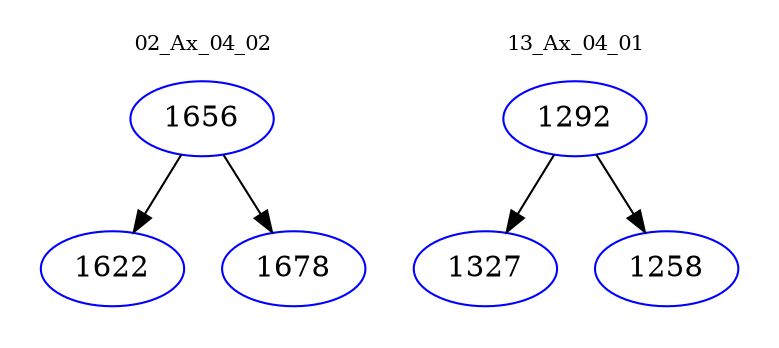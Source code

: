 digraph{
subgraph cluster_0 {
color = white
label = "02_Ax_04_02";
fontsize=10;
T0_1656 [label="1656", color="blue"]
T0_1656 -> T0_1622 [color="black"]
T0_1622 [label="1622", color="blue"]
T0_1656 -> T0_1678 [color="black"]
T0_1678 [label="1678", color="blue"]
}
subgraph cluster_1 {
color = white
label = "13_Ax_04_01";
fontsize=10;
T1_1292 [label="1292", color="blue"]
T1_1292 -> T1_1327 [color="black"]
T1_1327 [label="1327", color="blue"]
T1_1292 -> T1_1258 [color="black"]
T1_1258 [label="1258", color="blue"]
}
}
